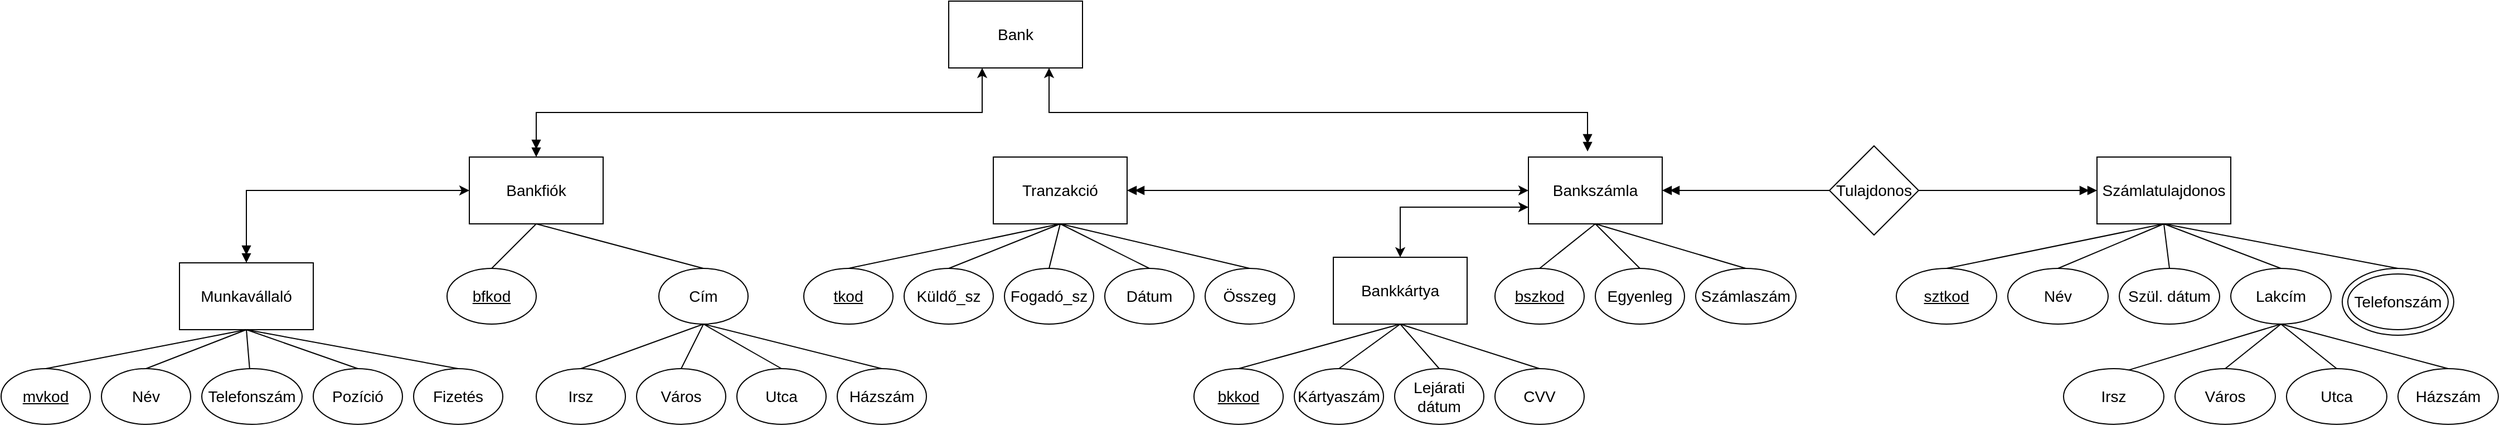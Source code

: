 <mxfile version="20.6.0" type="device"><diagram id="5z70AT5MJdyTUYZZ7pMz" name="Page-1"><mxGraphModel dx="1111" dy="1614" grid="1" gridSize="10" guides="1" tooltips="1" connect="1" arrows="1" fold="1" page="1" pageScale="1" pageWidth="850" pageHeight="1100" math="0" shadow="0"><root><mxCell id="0"/><mxCell id="1" parent="0"/><mxCell id="6cAqWHvyyv2FYeKHyjGd-7" style="edgeStyle=orthogonalEdgeStyle;rounded=0;orthogonalLoop=1;jettySize=auto;html=1;fontSize=14;exitX=0.25;exitY=1;exitDx=0;exitDy=0;endArrow=doubleBlock;endFill=1;startArrow=classic;startFill=1;" parent="1" source="6cAqWHvyyv2FYeKHyjGd-1" target="6cAqWHvyyv2FYeKHyjGd-2" edge="1"><mxGeometry relative="1" as="geometry"/></mxCell><mxCell id="6cAqWHvyyv2FYeKHyjGd-35" style="edgeStyle=orthogonalEdgeStyle;rounded=0;orthogonalLoop=1;jettySize=auto;html=1;entryX=0.442;entryY=-0.083;entryDx=0;entryDy=0;entryPerimeter=0;fontSize=14;exitX=0.75;exitY=1;exitDx=0;exitDy=0;startArrow=classic;startFill=1;endArrow=doubleBlock;endFill=1;" parent="1" source="6cAqWHvyyv2FYeKHyjGd-1" target="6cAqWHvyyv2FYeKHyjGd-3" edge="1"><mxGeometry relative="1" as="geometry"/></mxCell><mxCell id="6cAqWHvyyv2FYeKHyjGd-1" value="&lt;font style=&quot;font-size: 14px;&quot;&gt;Bank&lt;/font&gt;" style="rounded=0;whiteSpace=wrap;html=1;" parent="1" vertex="1"><mxGeometry x="850" y="170" width="120" height="60" as="geometry"/></mxCell><mxCell id="6cAqWHvyyv2FYeKHyjGd-9" style="edgeStyle=orthogonalEdgeStyle;rounded=0;orthogonalLoop=1;jettySize=auto;html=1;fontSize=14;startArrow=classic;startFill=1;endArrow=doubleBlock;endFill=1;" parent="1" source="6cAqWHvyyv2FYeKHyjGd-2" target="6cAqWHvyyv2FYeKHyjGd-8" edge="1"><mxGeometry relative="1" as="geometry"/></mxCell><mxCell id="6cAqWHvyyv2FYeKHyjGd-23" style="edgeStyle=none;rounded=0;orthogonalLoop=1;jettySize=auto;html=1;entryX=0.5;entryY=0;entryDx=0;entryDy=0;fontSize=14;exitX=0.5;exitY=1;exitDx=0;exitDy=0;endArrow=none;endFill=0;" parent="1" source="6cAqWHvyyv2FYeKHyjGd-2" target="6cAqWHvyyv2FYeKHyjGd-21" edge="1"><mxGeometry relative="1" as="geometry"/></mxCell><mxCell id="6cAqWHvyyv2FYeKHyjGd-25" style="edgeStyle=none;rounded=0;orthogonalLoop=1;jettySize=auto;html=1;entryX=0.5;entryY=0;entryDx=0;entryDy=0;fontSize=14;exitX=0.5;exitY=1;exitDx=0;exitDy=0;endArrow=none;endFill=0;" parent="1" source="6cAqWHvyyv2FYeKHyjGd-2" target="6cAqWHvyyv2FYeKHyjGd-24" edge="1"><mxGeometry relative="1" as="geometry"/></mxCell><mxCell id="6cAqWHvyyv2FYeKHyjGd-2" value="Bankfiók" style="rounded=0;whiteSpace=wrap;html=1;fontSize=14;" parent="1" vertex="1"><mxGeometry x="420" y="310" width="120" height="60" as="geometry"/></mxCell><mxCell id="6cAqWHvyyv2FYeKHyjGd-40" style="rounded=0;orthogonalLoop=1;jettySize=auto;html=1;entryX=0.5;entryY=0;entryDx=0;entryDy=0;fontSize=14;exitX=0.5;exitY=1;exitDx=0;exitDy=0;endArrow=none;endFill=0;" parent="1" source="6cAqWHvyyv2FYeKHyjGd-3" target="6cAqWHvyyv2FYeKHyjGd-38" edge="1"><mxGeometry relative="1" as="geometry"/></mxCell><mxCell id="6cAqWHvyyv2FYeKHyjGd-41" style="edgeStyle=none;rounded=0;orthogonalLoop=1;jettySize=auto;html=1;entryX=0.5;entryY=0;entryDx=0;entryDy=0;fontSize=14;exitX=0.5;exitY=1;exitDx=0;exitDy=0;endArrow=none;endFill=0;" parent="1" source="6cAqWHvyyv2FYeKHyjGd-3" target="6cAqWHvyyv2FYeKHyjGd-37" edge="1"><mxGeometry relative="1" as="geometry"/></mxCell><mxCell id="6cAqWHvyyv2FYeKHyjGd-42" style="edgeStyle=none;rounded=0;orthogonalLoop=1;jettySize=auto;html=1;entryX=0.5;entryY=0;entryDx=0;entryDy=0;fontSize=14;exitX=0.5;exitY=1;exitDx=0;exitDy=0;endArrow=none;endFill=0;" parent="1" source="6cAqWHvyyv2FYeKHyjGd-3" target="6cAqWHvyyv2FYeKHyjGd-39" edge="1"><mxGeometry relative="1" as="geometry"/></mxCell><mxCell id="6cAqWHvyyv2FYeKHyjGd-44" style="edgeStyle=none;rounded=0;orthogonalLoop=1;jettySize=auto;html=1;entryX=1;entryY=0.5;entryDx=0;entryDy=0;fontSize=14;startArrow=classic;startFill=1;endArrow=doubleBlock;endFill=1;" parent="1" source="6cAqWHvyyv2FYeKHyjGd-3" target="6cAqWHvyyv2FYeKHyjGd-4" edge="1"><mxGeometry relative="1" as="geometry"/></mxCell><mxCell id="6cAqWHvyyv2FYeKHyjGd-56" style="edgeStyle=orthogonalEdgeStyle;rounded=0;orthogonalLoop=1;jettySize=auto;html=1;entryX=0.5;entryY=0;entryDx=0;entryDy=0;fontSize=14;strokeColor=none;" parent="1" source="6cAqWHvyyv2FYeKHyjGd-3" target="6cAqWHvyyv2FYeKHyjGd-5" edge="1"><mxGeometry relative="1" as="geometry"/></mxCell><mxCell id="6cAqWHvyyv2FYeKHyjGd-57" style="edgeStyle=orthogonalEdgeStyle;rounded=0;orthogonalLoop=1;jettySize=auto;html=1;fontSize=14;exitX=0;exitY=0.75;exitDx=0;exitDy=0;startArrow=classic;startFill=1;" parent="1" source="6cAqWHvyyv2FYeKHyjGd-3" target="6cAqWHvyyv2FYeKHyjGd-5" edge="1"><mxGeometry relative="1" as="geometry"/></mxCell><mxCell id="hNQhP4Gipoi2KN-raoAe-2" style="edgeStyle=orthogonalEdgeStyle;rounded=0;orthogonalLoop=1;jettySize=auto;html=1;entryX=0;entryY=0.5;entryDx=0;entryDy=0;fontSize=14;endArrow=none;endFill=0;startArrow=doubleBlock;startFill=1;" edge="1" parent="1" source="6cAqWHvyyv2FYeKHyjGd-3" target="hNQhP4Gipoi2KN-raoAe-1"><mxGeometry relative="1" as="geometry"/></mxCell><mxCell id="6cAqWHvyyv2FYeKHyjGd-3" value="&lt;div&gt;Bankszámla&lt;/div&gt;" style="rounded=0;whiteSpace=wrap;html=1;fontSize=14;" parent="1" vertex="1"><mxGeometry x="1370" y="310" width="120" height="60" as="geometry"/></mxCell><mxCell id="6cAqWHvyyv2FYeKHyjGd-46" style="edgeStyle=none;rounded=0;orthogonalLoop=1;jettySize=auto;html=1;exitX=0.5;exitY=1;exitDx=0;exitDy=0;entryX=0.5;entryY=0;entryDx=0;entryDy=0;fontSize=14;endArrow=none;endFill=0;" parent="1" source="6cAqWHvyyv2FYeKHyjGd-4" target="6cAqWHvyyv2FYeKHyjGd-45" edge="1"><mxGeometry relative="1" as="geometry"/></mxCell><mxCell id="6cAqWHvyyv2FYeKHyjGd-49" style="edgeStyle=none;rounded=0;orthogonalLoop=1;jettySize=auto;html=1;exitX=0.5;exitY=1;exitDx=0;exitDy=0;fontSize=14;endArrow=none;endFill=0;entryX=0.5;entryY=0;entryDx=0;entryDy=0;" parent="1" source="6cAqWHvyyv2FYeKHyjGd-4" target="6cAqWHvyyv2FYeKHyjGd-48" edge="1"><mxGeometry relative="1" as="geometry"/></mxCell><mxCell id="6cAqWHvyyv2FYeKHyjGd-50" style="edgeStyle=none;rounded=0;orthogonalLoop=1;jettySize=auto;html=1;exitX=0.5;exitY=1;exitDx=0;exitDy=0;entryX=0.5;entryY=0;entryDx=0;entryDy=0;fontSize=14;endArrow=none;endFill=0;" parent="1" source="6cAqWHvyyv2FYeKHyjGd-4" target="6cAqWHvyyv2FYeKHyjGd-47" edge="1"><mxGeometry relative="1" as="geometry"/></mxCell><mxCell id="6cAqWHvyyv2FYeKHyjGd-54" style="edgeStyle=none;rounded=0;orthogonalLoop=1;jettySize=auto;html=1;exitX=0.5;exitY=1;exitDx=0;exitDy=0;entryX=0.5;entryY=0;entryDx=0;entryDy=0;fontSize=14;endArrow=none;endFill=0;" parent="1" source="6cAqWHvyyv2FYeKHyjGd-4" target="6cAqWHvyyv2FYeKHyjGd-51" edge="1"><mxGeometry relative="1" as="geometry"/></mxCell><mxCell id="6cAqWHvyyv2FYeKHyjGd-55" style="edgeStyle=none;rounded=0;orthogonalLoop=1;jettySize=auto;html=1;exitX=0.5;exitY=1;exitDx=0;exitDy=0;entryX=0.5;entryY=0;entryDx=0;entryDy=0;fontSize=14;endArrow=none;endFill=0;" parent="1" source="6cAqWHvyyv2FYeKHyjGd-4" target="6cAqWHvyyv2FYeKHyjGd-52" edge="1"><mxGeometry relative="1" as="geometry"/></mxCell><mxCell id="6cAqWHvyyv2FYeKHyjGd-4" value="&lt;div&gt;Tranzakció&lt;/div&gt;" style="rounded=0;whiteSpace=wrap;html=1;fontSize=14;" parent="1" vertex="1"><mxGeometry x="890" y="310" width="120" height="60" as="geometry"/></mxCell><mxCell id="6cAqWHvyyv2FYeKHyjGd-60" style="edgeStyle=none;rounded=0;orthogonalLoop=1;jettySize=auto;html=1;exitX=0.5;exitY=1;exitDx=0;exitDy=0;entryX=0.5;entryY=0;entryDx=0;entryDy=0;fontSize=14;endArrow=none;endFill=0;" parent="1" source="6cAqWHvyyv2FYeKHyjGd-5" target="6cAqWHvyyv2FYeKHyjGd-58" edge="1"><mxGeometry relative="1" as="geometry"/></mxCell><mxCell id="6cAqWHvyyv2FYeKHyjGd-65" style="edgeStyle=none;rounded=0;orthogonalLoop=1;jettySize=auto;html=1;exitX=0.5;exitY=1;exitDx=0;exitDy=0;entryX=0.5;entryY=0;entryDx=0;entryDy=0;fontSize=14;endArrow=none;endFill=0;" parent="1" source="6cAqWHvyyv2FYeKHyjGd-5" target="6cAqWHvyyv2FYeKHyjGd-61" edge="1"><mxGeometry relative="1" as="geometry"/></mxCell><mxCell id="6cAqWHvyyv2FYeKHyjGd-66" style="edgeStyle=none;rounded=0;orthogonalLoop=1;jettySize=auto;html=1;exitX=0.5;exitY=1;exitDx=0;exitDy=0;entryX=0.5;entryY=0;entryDx=0;entryDy=0;fontSize=14;endArrow=none;endFill=0;" parent="1" source="6cAqWHvyyv2FYeKHyjGd-5" target="6cAqWHvyyv2FYeKHyjGd-63" edge="1"><mxGeometry relative="1" as="geometry"/></mxCell><mxCell id="6cAqWHvyyv2FYeKHyjGd-67" style="edgeStyle=none;rounded=0;orthogonalLoop=1;jettySize=auto;html=1;exitX=0.5;exitY=1;exitDx=0;exitDy=0;entryX=0.5;entryY=0;entryDx=0;entryDy=0;fontSize=14;endArrow=none;endFill=0;" parent="1" source="6cAqWHvyyv2FYeKHyjGd-5" target="6cAqWHvyyv2FYeKHyjGd-62" edge="1"><mxGeometry relative="1" as="geometry"/></mxCell><mxCell id="6cAqWHvyyv2FYeKHyjGd-5" value="&lt;div&gt;Bankkártya&lt;/div&gt;" style="rounded=0;whiteSpace=wrap;html=1;fontSize=14;" parent="1" vertex="1"><mxGeometry x="1195" y="400" width="120" height="60" as="geometry"/></mxCell><mxCell id="6cAqWHvyyv2FYeKHyjGd-11" style="rounded=0;orthogonalLoop=1;jettySize=auto;html=1;entryX=0.5;entryY=0;entryDx=0;entryDy=0;fontSize=14;exitX=0.5;exitY=1;exitDx=0;exitDy=0;endArrow=none;endFill=0;" parent="1" source="6cAqWHvyyv2FYeKHyjGd-8" target="6cAqWHvyyv2FYeKHyjGd-10" edge="1"><mxGeometry relative="1" as="geometry"/></mxCell><mxCell id="6cAqWHvyyv2FYeKHyjGd-15" style="edgeStyle=none;rounded=0;orthogonalLoop=1;jettySize=auto;html=1;fontSize=14;exitX=0.5;exitY=1;exitDx=0;exitDy=0;endArrow=none;endFill=0;entryX=0.5;entryY=0;entryDx=0;entryDy=0;" parent="1" source="6cAqWHvyyv2FYeKHyjGd-8" target="6cAqWHvyyv2FYeKHyjGd-12" edge="1"><mxGeometry relative="1" as="geometry"/></mxCell><mxCell id="6cAqWHvyyv2FYeKHyjGd-16" style="edgeStyle=none;rounded=0;orthogonalLoop=1;jettySize=auto;html=1;fontSize=14;exitX=0.5;exitY=1;exitDx=0;exitDy=0;endArrow=none;endFill=0;" parent="1" source="6cAqWHvyyv2FYeKHyjGd-8" target="6cAqWHvyyv2FYeKHyjGd-14" edge="1"><mxGeometry relative="1" as="geometry"><mxPoint x="220" y="460" as="sourcePoint"/></mxGeometry></mxCell><mxCell id="6cAqWHvyyv2FYeKHyjGd-18" style="edgeStyle=none;rounded=0;orthogonalLoop=1;jettySize=auto;html=1;entryX=0.5;entryY=0;entryDx=0;entryDy=0;fontSize=14;exitX=0.5;exitY=1;exitDx=0;exitDy=0;endArrow=none;endFill=0;" parent="1" source="6cAqWHvyyv2FYeKHyjGd-8" target="6cAqWHvyyv2FYeKHyjGd-17" edge="1"><mxGeometry relative="1" as="geometry"/></mxCell><mxCell id="6cAqWHvyyv2FYeKHyjGd-20" style="edgeStyle=none;rounded=0;orthogonalLoop=1;jettySize=auto;html=1;entryX=0.5;entryY=0;entryDx=0;entryDy=0;fontSize=14;exitX=0.5;exitY=1;exitDx=0;exitDy=0;endArrow=none;endFill=0;" parent="1" source="6cAqWHvyyv2FYeKHyjGd-8" target="6cAqWHvyyv2FYeKHyjGd-19" edge="1"><mxGeometry relative="1" as="geometry"><mxPoint x="220" y="470" as="sourcePoint"/></mxGeometry></mxCell><mxCell id="6cAqWHvyyv2FYeKHyjGd-8" value="&lt;div&gt;Munkavállaló&lt;/div&gt;" style="rounded=0;whiteSpace=wrap;html=1;fontSize=14;" parent="1" vertex="1"><mxGeometry x="160" y="405" width="120" height="60" as="geometry"/></mxCell><mxCell id="6cAqWHvyyv2FYeKHyjGd-10" value="&lt;u&gt;mvkod&lt;/u&gt;" style="ellipse;whiteSpace=wrap;html=1;fontSize=14;" parent="1" vertex="1"><mxGeometry y="500" width="80" height="50" as="geometry"/></mxCell><mxCell id="6cAqWHvyyv2FYeKHyjGd-12" value="Név" style="ellipse;whiteSpace=wrap;html=1;fontSize=14;" parent="1" vertex="1"><mxGeometry x="90" y="500" width="80" height="50" as="geometry"/></mxCell><mxCell id="6cAqWHvyyv2FYeKHyjGd-14" value="Telefonszám" style="ellipse;whiteSpace=wrap;html=1;fontSize=14;" parent="1" vertex="1"><mxGeometry x="180" y="500" width="90" height="50" as="geometry"/></mxCell><mxCell id="6cAqWHvyyv2FYeKHyjGd-17" value="Pozíció" style="ellipse;whiteSpace=wrap;html=1;fontSize=14;" parent="1" vertex="1"><mxGeometry x="280" y="500" width="80" height="50" as="geometry"/></mxCell><mxCell id="6cAqWHvyyv2FYeKHyjGd-19" value="Fizetés" style="ellipse;whiteSpace=wrap;html=1;fontSize=14;" parent="1" vertex="1"><mxGeometry x="370" y="500" width="80" height="50" as="geometry"/></mxCell><mxCell id="6cAqWHvyyv2FYeKHyjGd-21" value="&lt;div&gt;&lt;u&gt;bfkod&lt;/u&gt;&lt;/div&gt;" style="ellipse;whiteSpace=wrap;html=1;fontSize=14;" parent="1" vertex="1"><mxGeometry x="400" y="410" width="80" height="50" as="geometry"/></mxCell><mxCell id="6cAqWHvyyv2FYeKHyjGd-30" style="edgeStyle=none;rounded=0;orthogonalLoop=1;jettySize=auto;html=1;entryX=0.5;entryY=0;entryDx=0;entryDy=0;fontSize=14;exitX=0.5;exitY=1;exitDx=0;exitDy=0;endArrow=none;endFill=0;" parent="1" source="6cAqWHvyyv2FYeKHyjGd-24" target="6cAqWHvyyv2FYeKHyjGd-26" edge="1"><mxGeometry relative="1" as="geometry"/></mxCell><mxCell id="6cAqWHvyyv2FYeKHyjGd-31" style="edgeStyle=none;rounded=0;orthogonalLoop=1;jettySize=auto;html=1;entryX=0.5;entryY=0;entryDx=0;entryDy=0;fontSize=14;exitX=0.5;exitY=1;exitDx=0;exitDy=0;endArrow=none;endFill=0;" parent="1" source="6cAqWHvyyv2FYeKHyjGd-24" target="6cAqWHvyyv2FYeKHyjGd-29" edge="1"><mxGeometry relative="1" as="geometry"/></mxCell><mxCell id="6cAqWHvyyv2FYeKHyjGd-32" style="edgeStyle=none;rounded=0;orthogonalLoop=1;jettySize=auto;html=1;entryX=0.5;entryY=0;entryDx=0;entryDy=0;fontSize=14;exitX=0.5;exitY=1;exitDx=0;exitDy=0;endArrow=none;endFill=0;" parent="1" source="6cAqWHvyyv2FYeKHyjGd-24" target="6cAqWHvyyv2FYeKHyjGd-28" edge="1"><mxGeometry relative="1" as="geometry"/></mxCell><mxCell id="6cAqWHvyyv2FYeKHyjGd-33" style="edgeStyle=none;rounded=0;orthogonalLoop=1;jettySize=auto;html=1;entryX=0.5;entryY=0;entryDx=0;entryDy=0;fontSize=14;exitX=0.5;exitY=1;exitDx=0;exitDy=0;endArrow=none;endFill=0;" parent="1" source="6cAqWHvyyv2FYeKHyjGd-24" target="6cAqWHvyyv2FYeKHyjGd-27" edge="1"><mxGeometry relative="1" as="geometry"/></mxCell><mxCell id="6cAqWHvyyv2FYeKHyjGd-24" value="Cím" style="ellipse;whiteSpace=wrap;html=1;fontSize=14;" parent="1" vertex="1"><mxGeometry x="590" y="410" width="80" height="50" as="geometry"/></mxCell><mxCell id="6cAqWHvyyv2FYeKHyjGd-26" value="Irsz" style="ellipse;whiteSpace=wrap;html=1;fontSize=14;" parent="1" vertex="1"><mxGeometry x="480" y="500" width="80" height="50" as="geometry"/></mxCell><mxCell id="6cAqWHvyyv2FYeKHyjGd-27" value="Házszám" style="ellipse;whiteSpace=wrap;html=1;fontSize=14;" parent="1" vertex="1"><mxGeometry x="750" y="500" width="80" height="50" as="geometry"/></mxCell><mxCell id="6cAqWHvyyv2FYeKHyjGd-28" value="Utca" style="ellipse;whiteSpace=wrap;html=1;fontSize=14;" parent="1" vertex="1"><mxGeometry x="660" y="500" width="80" height="50" as="geometry"/></mxCell><mxCell id="6cAqWHvyyv2FYeKHyjGd-29" value="Város" style="ellipse;whiteSpace=wrap;html=1;fontSize=14;" parent="1" vertex="1"><mxGeometry x="570" y="500" width="80" height="50" as="geometry"/></mxCell><mxCell id="6cAqWHvyyv2FYeKHyjGd-73" style="edgeStyle=none;rounded=0;orthogonalLoop=1;jettySize=auto;html=1;exitX=0.5;exitY=1;exitDx=0;exitDy=0;entryX=0.5;entryY=0;entryDx=0;entryDy=0;fontSize=14;endArrow=none;endFill=0;" parent="1" source="6cAqWHvyyv2FYeKHyjGd-34" target="6cAqWHvyyv2FYeKHyjGd-68" edge="1"><mxGeometry relative="1" as="geometry"/></mxCell><mxCell id="6cAqWHvyyv2FYeKHyjGd-74" style="edgeStyle=none;rounded=0;orthogonalLoop=1;jettySize=auto;html=1;exitX=0.5;exitY=1;exitDx=0;exitDy=0;entryX=0.5;entryY=0;entryDx=0;entryDy=0;fontSize=14;endArrow=none;endFill=0;" parent="1" source="6cAqWHvyyv2FYeKHyjGd-34" target="6cAqWHvyyv2FYeKHyjGd-69" edge="1"><mxGeometry relative="1" as="geometry"/></mxCell><mxCell id="6cAqWHvyyv2FYeKHyjGd-75" style="edgeStyle=none;rounded=0;orthogonalLoop=1;jettySize=auto;html=1;exitX=0.5;exitY=1;exitDx=0;exitDy=0;entryX=0.5;entryY=0;entryDx=0;entryDy=0;fontSize=14;endArrow=none;endFill=0;" parent="1" source="6cAqWHvyyv2FYeKHyjGd-34" target="6cAqWHvyyv2FYeKHyjGd-70" edge="1"><mxGeometry relative="1" as="geometry"/></mxCell><mxCell id="6cAqWHvyyv2FYeKHyjGd-76" style="edgeStyle=none;rounded=0;orthogonalLoop=1;jettySize=auto;html=1;exitX=0.5;exitY=1;exitDx=0;exitDy=0;entryX=0.5;entryY=0;entryDx=0;entryDy=0;fontSize=14;endArrow=none;endFill=0;" parent="1" source="6cAqWHvyyv2FYeKHyjGd-34" target="6cAqWHvyyv2FYeKHyjGd-71" edge="1"><mxGeometry relative="1" as="geometry"/></mxCell><mxCell id="6cAqWHvyyv2FYeKHyjGd-77" style="edgeStyle=none;rounded=0;orthogonalLoop=1;jettySize=auto;html=1;exitX=0.5;exitY=1;exitDx=0;exitDy=0;entryX=0.5;entryY=0;entryDx=0;entryDy=0;fontSize=14;endArrow=none;endFill=0;" parent="1" source="6cAqWHvyyv2FYeKHyjGd-34" target="6cAqWHvyyv2FYeKHyjGd-72" edge="1"><mxGeometry relative="1" as="geometry"/></mxCell><mxCell id="6cAqWHvyyv2FYeKHyjGd-34" value="Számlatulajdonos" style="rounded=0;whiteSpace=wrap;html=1;fontSize=14;" parent="1" vertex="1"><mxGeometry x="1880" y="310" width="120" height="60" as="geometry"/></mxCell><mxCell id="6cAqWHvyyv2FYeKHyjGd-37" value="Egyenleg" style="ellipse;whiteSpace=wrap;html=1;fontSize=14;" parent="1" vertex="1"><mxGeometry x="1430" y="410" width="80" height="50" as="geometry"/></mxCell><mxCell id="6cAqWHvyyv2FYeKHyjGd-38" value="&lt;u&gt;bszkod&lt;/u&gt;" style="ellipse;whiteSpace=wrap;html=1;fontSize=14;" parent="1" vertex="1"><mxGeometry x="1340" y="410" width="80" height="50" as="geometry"/></mxCell><mxCell id="6cAqWHvyyv2FYeKHyjGd-39" value="Számlaszám" style="ellipse;whiteSpace=wrap;html=1;fontSize=14;" parent="1" vertex="1"><mxGeometry x="1520" y="410" width="90" height="50" as="geometry"/></mxCell><mxCell id="6cAqWHvyyv2FYeKHyjGd-45" value="&lt;u&gt;tkod&lt;/u&gt;" style="ellipse;whiteSpace=wrap;html=1;fontSize=14;" parent="1" vertex="1"><mxGeometry x="720" y="410" width="80" height="50" as="geometry"/></mxCell><mxCell id="6cAqWHvyyv2FYeKHyjGd-47" value="Fogadó_sz" style="ellipse;whiteSpace=wrap;html=1;fontSize=14;" parent="1" vertex="1"><mxGeometry x="900" y="410" width="80" height="50" as="geometry"/></mxCell><mxCell id="6cAqWHvyyv2FYeKHyjGd-48" value="Küldő_sz" style="ellipse;whiteSpace=wrap;html=1;fontSize=14;" parent="1" vertex="1"><mxGeometry x="810" y="410" width="80" height="50" as="geometry"/></mxCell><mxCell id="6cAqWHvyyv2FYeKHyjGd-51" value="Dátum" style="ellipse;whiteSpace=wrap;html=1;fontSize=14;" parent="1" vertex="1"><mxGeometry x="990" y="410" width="80" height="50" as="geometry"/></mxCell><mxCell id="6cAqWHvyyv2FYeKHyjGd-52" value="Összeg" style="ellipse;whiteSpace=wrap;html=1;fontSize=14;" parent="1" vertex="1"><mxGeometry x="1080" y="410" width="80" height="50" as="geometry"/></mxCell><mxCell id="6cAqWHvyyv2FYeKHyjGd-58" value="&lt;u&gt;bkkod&lt;/u&gt;" style="ellipse;whiteSpace=wrap;html=1;fontSize=14;" parent="1" vertex="1"><mxGeometry x="1070" y="500" width="80" height="50" as="geometry"/></mxCell><mxCell id="6cAqWHvyyv2FYeKHyjGd-61" value="Kártyaszám" style="ellipse;whiteSpace=wrap;html=1;fontSize=14;" parent="1" vertex="1"><mxGeometry x="1160" y="500" width="80" height="50" as="geometry"/></mxCell><mxCell id="6cAqWHvyyv2FYeKHyjGd-62" value="CVV" style="ellipse;whiteSpace=wrap;html=1;fontSize=14;" parent="1" vertex="1"><mxGeometry x="1340" y="500" width="80" height="50" as="geometry"/></mxCell><mxCell id="6cAqWHvyyv2FYeKHyjGd-63" value="Lejárati dátum" style="ellipse;whiteSpace=wrap;html=1;fontSize=14;" parent="1" vertex="1"><mxGeometry x="1250" y="500" width="80" height="50" as="geometry"/></mxCell><mxCell id="6cAqWHvyyv2FYeKHyjGd-68" value="&lt;u&gt;sztkod&lt;/u&gt;" style="ellipse;whiteSpace=wrap;html=1;fontSize=14;" parent="1" vertex="1"><mxGeometry x="1700" y="410" width="90" height="50" as="geometry"/></mxCell><mxCell id="6cAqWHvyyv2FYeKHyjGd-69" value="Név" style="ellipse;whiteSpace=wrap;html=1;fontSize=14;" parent="1" vertex="1"><mxGeometry x="1800" y="410" width="90" height="50" as="geometry"/></mxCell><mxCell id="6cAqWHvyyv2FYeKHyjGd-70" value="Szül. dátum" style="ellipse;whiteSpace=wrap;html=1;fontSize=14;" parent="1" vertex="1"><mxGeometry x="1900" y="410" width="90" height="50" as="geometry"/></mxCell><mxCell id="6cAqWHvyyv2FYeKHyjGd-82" style="edgeStyle=none;rounded=0;orthogonalLoop=1;jettySize=auto;html=1;exitX=0.5;exitY=1;exitDx=0;exitDy=0;entryX=0.606;entryY=0.049;entryDx=0;entryDy=0;entryPerimeter=0;fontSize=14;endArrow=none;endFill=0;" parent="1" source="6cAqWHvyyv2FYeKHyjGd-71" target="6cAqWHvyyv2FYeKHyjGd-79" edge="1"><mxGeometry relative="1" as="geometry"/></mxCell><mxCell id="6cAqWHvyyv2FYeKHyjGd-83" style="edgeStyle=none;rounded=0;orthogonalLoop=1;jettySize=auto;html=1;exitX=0.5;exitY=1;exitDx=0;exitDy=0;entryX=0.5;entryY=0;entryDx=0;entryDy=0;fontSize=14;endArrow=none;endFill=0;" parent="1" source="6cAqWHvyyv2FYeKHyjGd-71" target="6cAqWHvyyv2FYeKHyjGd-78" edge="1"><mxGeometry relative="1" as="geometry"/></mxCell><mxCell id="6cAqWHvyyv2FYeKHyjGd-84" style="edgeStyle=none;rounded=0;orthogonalLoop=1;jettySize=auto;html=1;exitX=0.5;exitY=1;exitDx=0;exitDy=0;entryX=0.5;entryY=0;entryDx=0;entryDy=0;fontSize=14;endArrow=none;endFill=0;" parent="1" source="6cAqWHvyyv2FYeKHyjGd-71" target="6cAqWHvyyv2FYeKHyjGd-80" edge="1"><mxGeometry relative="1" as="geometry"/></mxCell><mxCell id="6cAqWHvyyv2FYeKHyjGd-85" style="edgeStyle=none;rounded=0;orthogonalLoop=1;jettySize=auto;html=1;exitX=0.5;exitY=1;exitDx=0;exitDy=0;entryX=0.5;entryY=0;entryDx=0;entryDy=0;fontSize=14;endArrow=none;endFill=0;" parent="1" source="6cAqWHvyyv2FYeKHyjGd-71" target="6cAqWHvyyv2FYeKHyjGd-81" edge="1"><mxGeometry relative="1" as="geometry"/></mxCell><mxCell id="6cAqWHvyyv2FYeKHyjGd-71" value="Lakcím" style="ellipse;whiteSpace=wrap;html=1;fontSize=14;" parent="1" vertex="1"><mxGeometry x="2000" y="410" width="90" height="50" as="geometry"/></mxCell><mxCell id="6cAqWHvyyv2FYeKHyjGd-78" value="Város" style="ellipse;whiteSpace=wrap;html=1;fontSize=14;" parent="1" vertex="1"><mxGeometry x="1950" y="500" width="90" height="50" as="geometry"/></mxCell><mxCell id="6cAqWHvyyv2FYeKHyjGd-79" value="Irsz" style="ellipse;whiteSpace=wrap;html=1;fontSize=14;" parent="1" vertex="1"><mxGeometry x="1850" y="500" width="90" height="50" as="geometry"/></mxCell><mxCell id="6cAqWHvyyv2FYeKHyjGd-80" value="Utca" style="ellipse;whiteSpace=wrap;html=1;fontSize=14;" parent="1" vertex="1"><mxGeometry x="2050" y="500" width="90" height="50" as="geometry"/></mxCell><mxCell id="6cAqWHvyyv2FYeKHyjGd-81" value="Házszám" style="ellipse;whiteSpace=wrap;html=1;fontSize=14;" parent="1" vertex="1"><mxGeometry x="2150" y="500" width="90" height="50" as="geometry"/></mxCell><mxCell id="hNQhP4Gipoi2KN-raoAe-3" style="edgeStyle=orthogonalEdgeStyle;rounded=0;orthogonalLoop=1;jettySize=auto;html=1;exitX=1;exitY=0.5;exitDx=0;exitDy=0;entryX=0;entryY=0.5;entryDx=0;entryDy=0;fontSize=14;startArrow=none;startFill=0;endArrow=doubleBlock;endFill=1;" edge="1" parent="1" source="hNQhP4Gipoi2KN-raoAe-1" target="6cAqWHvyyv2FYeKHyjGd-34"><mxGeometry relative="1" as="geometry"/></mxCell><mxCell id="hNQhP4Gipoi2KN-raoAe-1" value="&lt;font style=&quot;font-size: 14px;&quot;&gt;Tulajdonos&lt;/font&gt;" style="rhombus;whiteSpace=wrap;html=1;" vertex="1" parent="1"><mxGeometry x="1640" y="300" width="80" height="80" as="geometry"/></mxCell><mxCell id="hNQhP4Gipoi2KN-raoAe-6" value="" style="group" vertex="1" connectable="0" parent="1"><mxGeometry x="2100" y="410" width="100" height="60" as="geometry"/></mxCell><mxCell id="6cAqWHvyyv2FYeKHyjGd-72" value="" style="ellipse;whiteSpace=wrap;html=1;fontSize=14;" parent="hNQhP4Gipoi2KN-raoAe-6" vertex="1"><mxGeometry width="100" height="60" as="geometry"/></mxCell><mxCell id="hNQhP4Gipoi2KN-raoAe-5" value="Telefonszám" style="ellipse;whiteSpace=wrap;html=1;fontSize=14;" vertex="1" parent="hNQhP4Gipoi2KN-raoAe-6"><mxGeometry x="5" y="5" width="90" height="50" as="geometry"/></mxCell></root></mxGraphModel></diagram></mxfile>